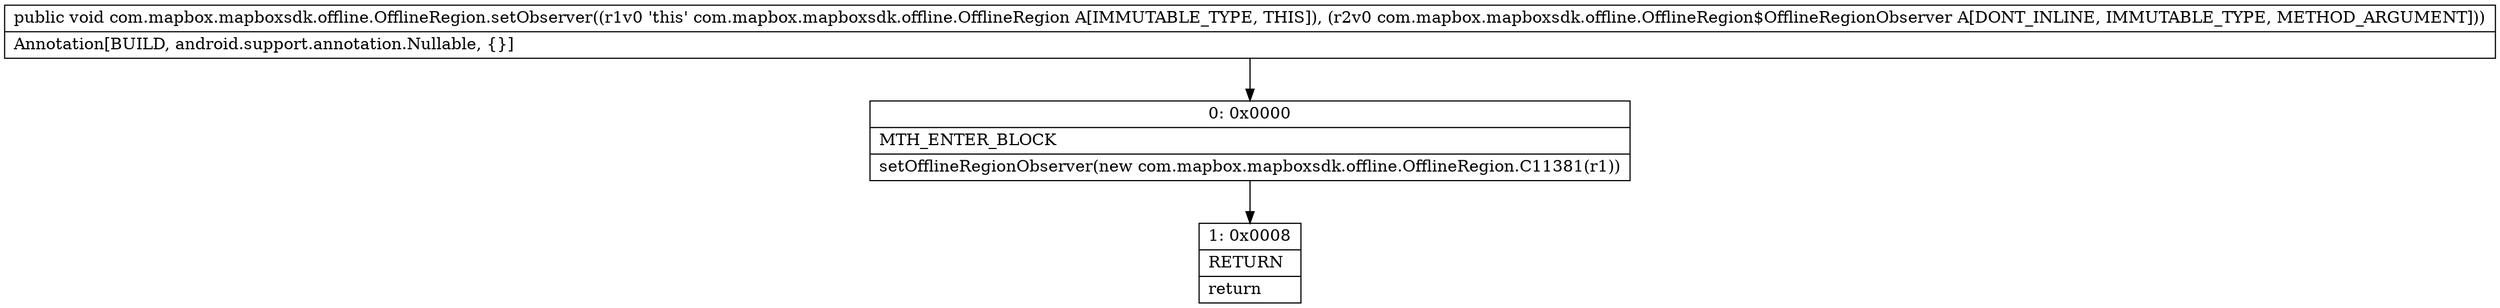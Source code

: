 digraph "CFG forcom.mapbox.mapboxsdk.offline.OfflineRegion.setObserver(Lcom\/mapbox\/mapboxsdk\/offline\/OfflineRegion$OfflineRegionObserver;)V" {
Node_0 [shape=record,label="{0\:\ 0x0000|MTH_ENTER_BLOCK\l|setOfflineRegionObserver(new com.mapbox.mapboxsdk.offline.OfflineRegion.C11381(r1))\l}"];
Node_1 [shape=record,label="{1\:\ 0x0008|RETURN\l|return\l}"];
MethodNode[shape=record,label="{public void com.mapbox.mapboxsdk.offline.OfflineRegion.setObserver((r1v0 'this' com.mapbox.mapboxsdk.offline.OfflineRegion A[IMMUTABLE_TYPE, THIS]), (r2v0 com.mapbox.mapboxsdk.offline.OfflineRegion$OfflineRegionObserver A[DONT_INLINE, IMMUTABLE_TYPE, METHOD_ARGUMENT]))  | Annotation[BUILD, android.support.annotation.Nullable, \{\}]\l}"];
MethodNode -> Node_0;
Node_0 -> Node_1;
}

